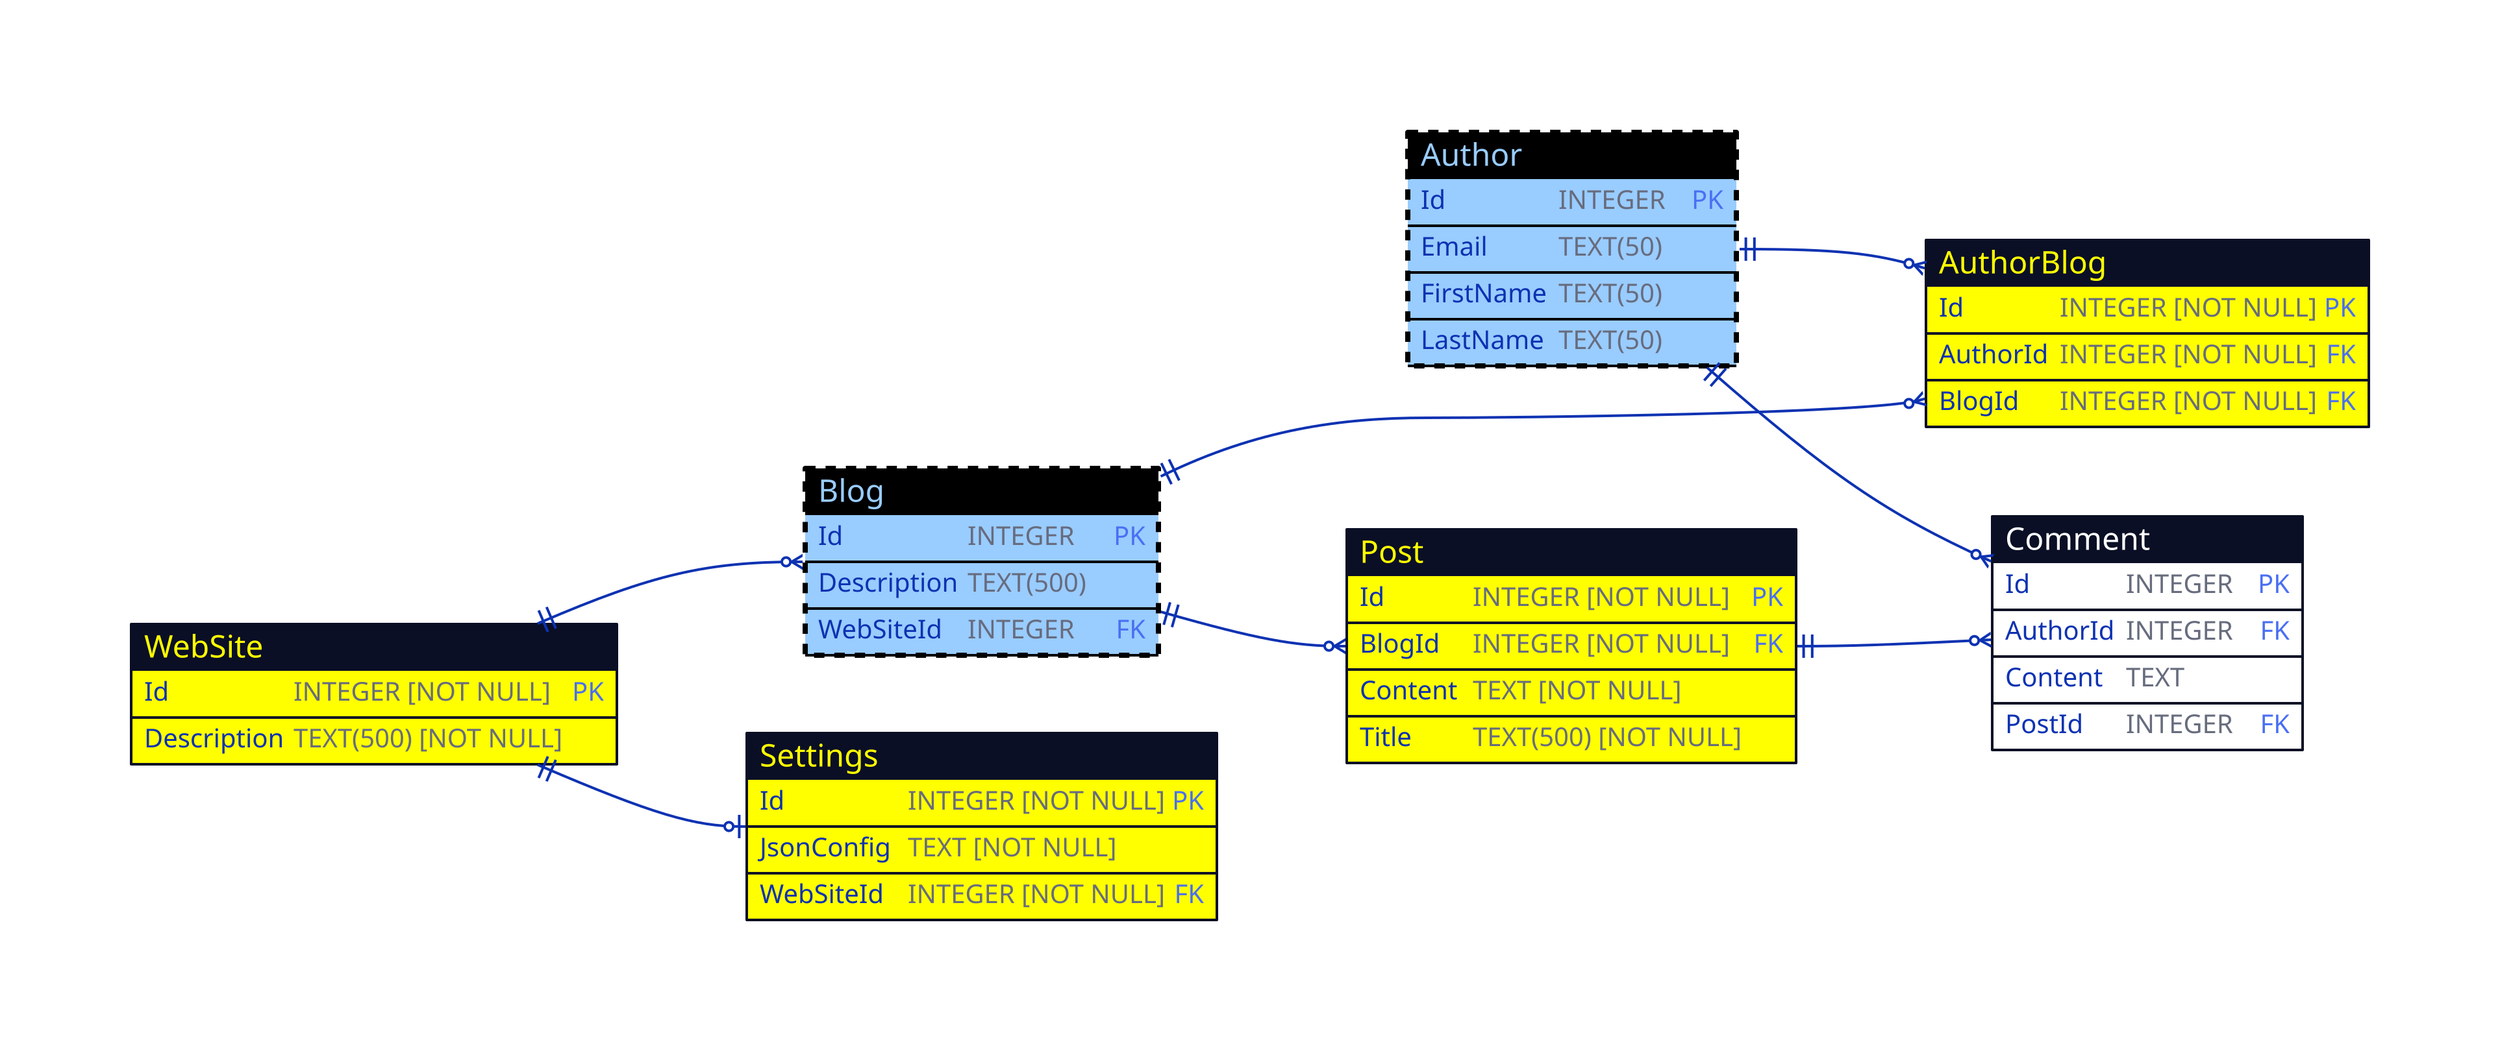 direction: right

Author: {
  shape: sql_table

  style: {
    fill: black
    stroke: \#99ccff
    stroke-width: 4
    stroke-dash: 2
  }

  Id: INTEGER {constraint: primary_key}
  Email: TEXT(50)
  FirstName: TEXT(50)
  LastName: TEXT(50)
}

AuthorBlog: {
  shape: sql_table

  style: {
    stroke: yellow
  }

  Id: INTEGER \[NOT NULL\] {constraint: primary_key}
  AuthorId: INTEGER \[NOT NULL\] {constraint: foreign_key}
  BlogId: INTEGER \[NOT NULL\] {constraint: foreign_key}
}

Blog: {
  shape: sql_table

  style: {
    fill: black
    stroke: \#99ccff
    stroke-width: 4
    stroke-dash: 2
  }

  Id: INTEGER {constraint: primary_key}
  Description: TEXT(500)
  WebSiteId: INTEGER {constraint: foreign_key}
}

Comment: {
  shape: sql_table

  Id: INTEGER {constraint: primary_key}
  AuthorId: INTEGER {constraint: foreign_key}
  Content: TEXT
  PostId: INTEGER {constraint: foreign_key}
}

Post: {
  shape: sql_table

  style: {
    stroke: yellow
  }

  Id: INTEGER \[NOT NULL\] {constraint: primary_key}
  BlogId: INTEGER \[NOT NULL\] {constraint: foreign_key}
  Content: TEXT \[NOT NULL\]
  Title: TEXT(500) \[NOT NULL\]
}

Settings: {
  shape: sql_table

  style: {
    stroke: yellow
  }

  Id: INTEGER \[NOT NULL\] {constraint: primary_key}
  JsonConfig: TEXT \[NOT NULL\]
  WebSiteId: INTEGER \[NOT NULL\] {constraint: foreign_key}
}

WebSite: {
  shape: sql_table

  style: {
    stroke: yellow
  }

  Id: INTEGER \[NOT NULL\] {constraint: primary_key}
  Description: TEXT(500) \[NOT NULL\]
}

Author.Id <-> AuthorBlog.AuthorId: {
  source-arrowhead: {
    shape: cf-one-required
  }
  target-arrowhead: {
    shape: cf-many
  }
  style: {
    font-size: 18
    font-color: blue
    bold: true
  }
}

Blog.Id <-> AuthorBlog.BlogId: {
  source-arrowhead: {
    shape: cf-one-required
  }
  target-arrowhead: {
    shape: cf-many
  }
  style: {
    font-size: 18
    font-color: blue
    bold: true
  }
}

WebSite.Id <-> Blog.WebSiteId: {
  source-arrowhead: {
    shape: cf-one-required
  }
  target-arrowhead: {
    shape: cf-many
  }
  style: {
    font-size: 18
    font-color: blue
    bold: true
  }
}

Author.Id <-> Comment.AuthorId: {
  source-arrowhead: {
    shape: cf-one-required
  }
  target-arrowhead: {
    shape: cf-many
  }
  style: {
    font-size: 18
    font-color: blue
    bold: true
  }
}

Post.Id <-> Comment.PostId: {
  source-arrowhead: {
    shape: cf-one-required
  }
  target-arrowhead: {
    shape: cf-many
  }
  style: {
    font-size: 18
    font-color: blue
    bold: true
  }
}

Blog.Id <-> Post.BlogId: {
  source-arrowhead: {
    shape: cf-one-required
  }
  target-arrowhead: {
    shape: cf-many
  }
  style: {
    font-size: 18
    font-color: blue
    bold: true
  }
}

WebSite.Id <-> Settings.WebSiteId: {
  source-arrowhead: {
    shape: cf-one-required
  }
  target-arrowhead: {
    shape: cf-one
  }
  style: {
    font-size: 18
    font-color: blue
    bold: true
  }
}
